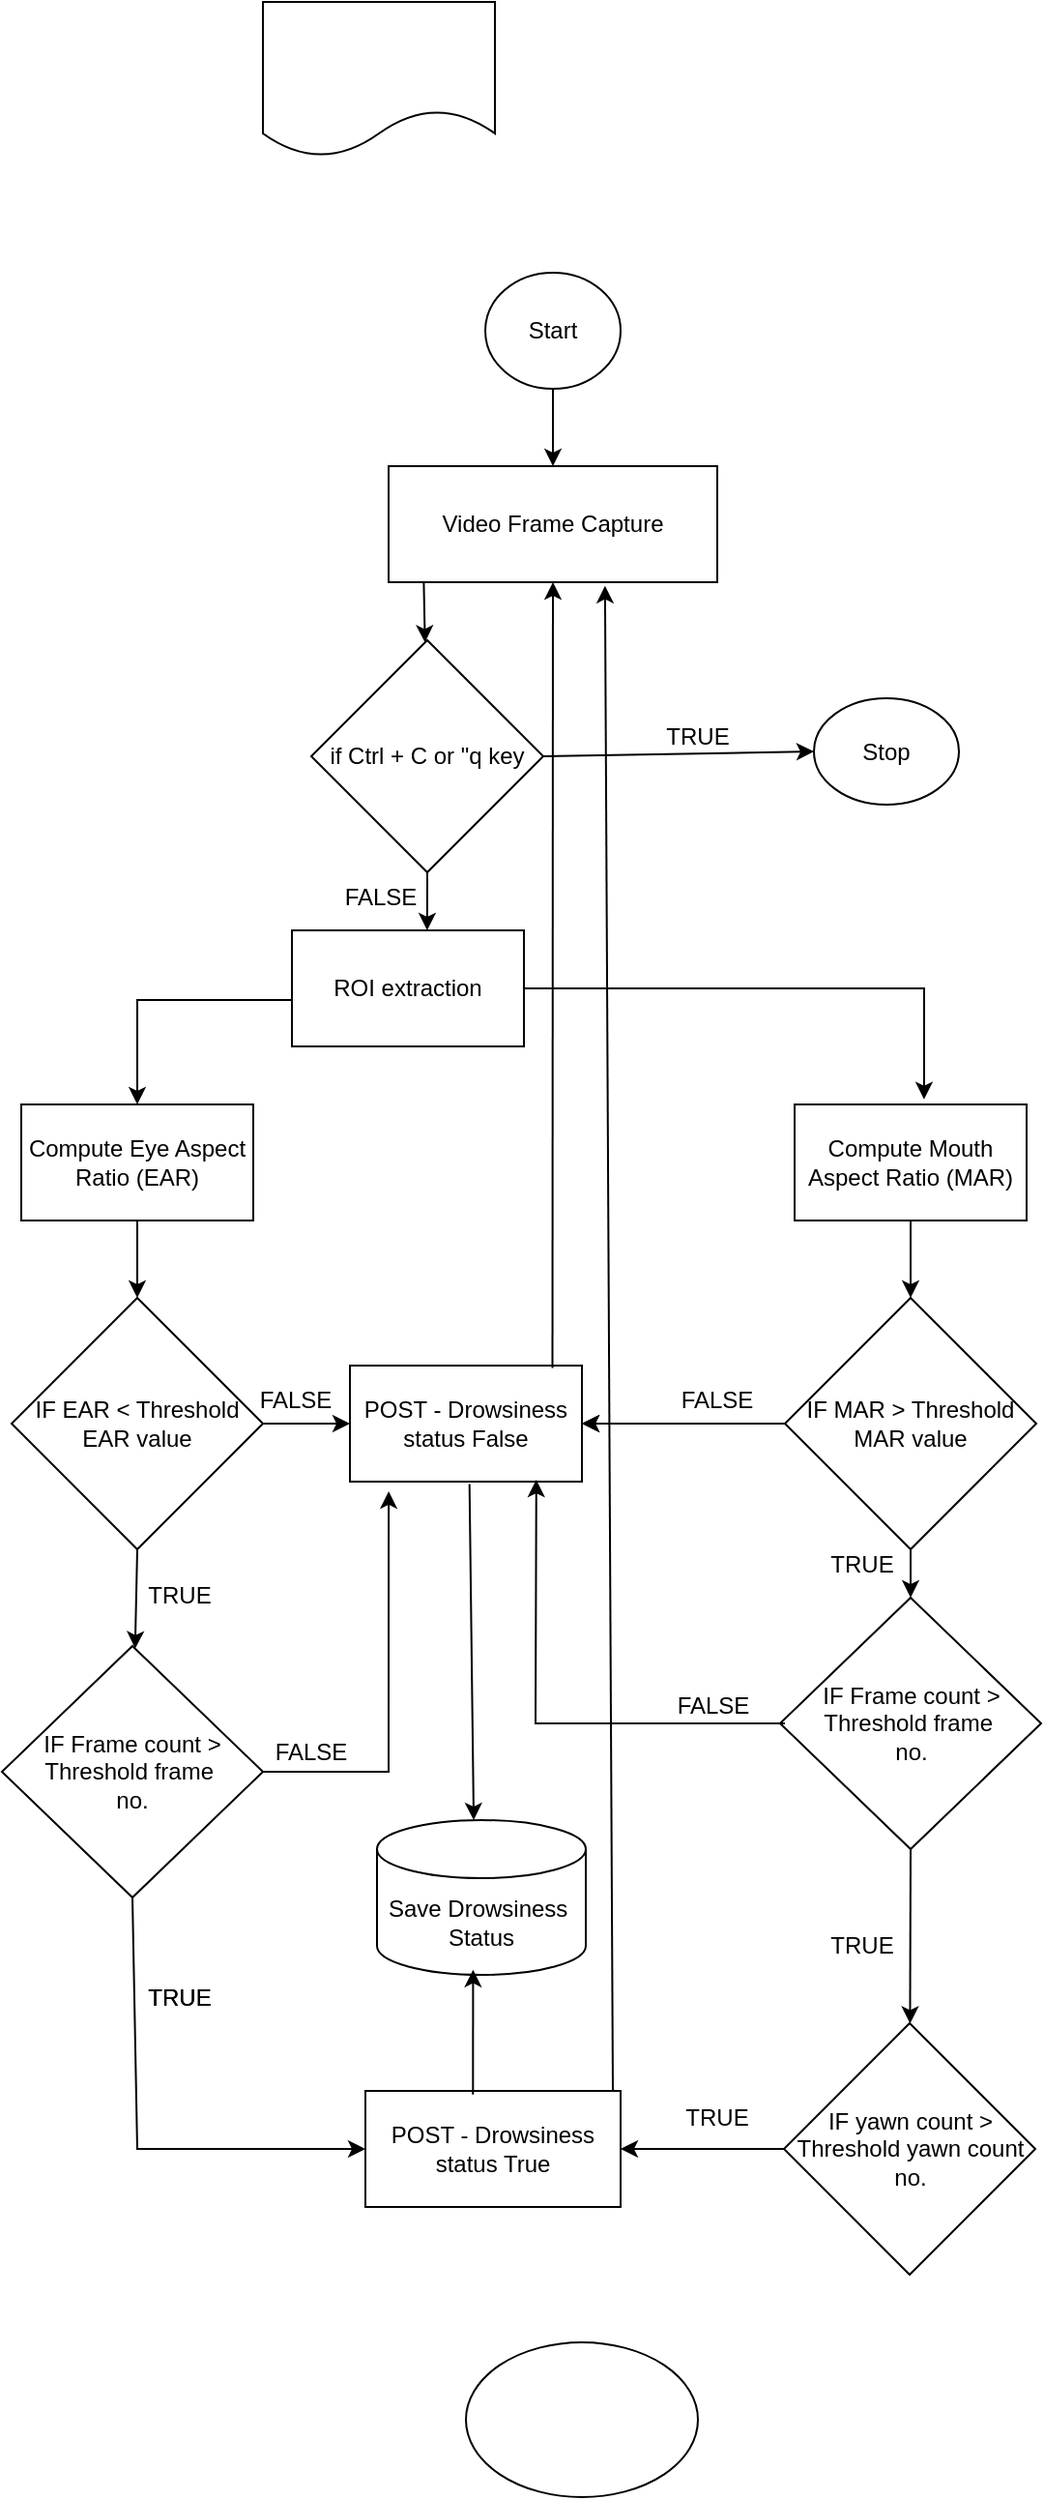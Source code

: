 <mxfile version="15.8.3" type="github">
  <diagram id="rIIhH8Boc3NlNeEUyPd1" name="Page-1">
    <mxGraphModel dx="1103" dy="1618" grid="1" gridSize="10" guides="1" tooltips="1" connect="1" arrows="1" fold="1" page="1" pageScale="1" pageWidth="850" pageHeight="1100" math="0" shadow="0">
      <root>
        <mxCell id="0" />
        <mxCell id="1" parent="0" />
        <mxCell id="Sgi27Xk1f2abm7ALGQn8-1" value="Start" style="ellipse;whiteSpace=wrap;html=1;" vertex="1" parent="1">
          <mxGeometry x="420" y="50" width="70" height="60" as="geometry" />
        </mxCell>
        <mxCell id="Sgi27Xk1f2abm7ALGQn8-2" value="Video Frame Capture" style="rounded=0;whiteSpace=wrap;html=1;" vertex="1" parent="1">
          <mxGeometry x="370" y="150" width="170" height="60" as="geometry" />
        </mxCell>
        <mxCell id="Sgi27Xk1f2abm7ALGQn8-3" value="if Ctrl + C or &quot;q key" style="rhombus;whiteSpace=wrap;html=1;" vertex="1" parent="1">
          <mxGeometry x="330" y="240" width="120" height="120" as="geometry" />
        </mxCell>
        <mxCell id="Sgi27Xk1f2abm7ALGQn8-4" value="Stop" style="ellipse;whiteSpace=wrap;html=1;" vertex="1" parent="1">
          <mxGeometry x="590" y="270" width="75" height="55" as="geometry" />
        </mxCell>
        <mxCell id="Sgi27Xk1f2abm7ALGQn8-5" value="ROI extraction" style="rounded=0;whiteSpace=wrap;html=1;" vertex="1" parent="1">
          <mxGeometry x="320" y="390" width="120" height="60" as="geometry" />
        </mxCell>
        <mxCell id="Sgi27Xk1f2abm7ALGQn8-6" value="Compute Eye Aspect Ratio (EAR)" style="rounded=0;whiteSpace=wrap;html=1;" vertex="1" parent="1">
          <mxGeometry x="180" y="480" width="120" height="60" as="geometry" />
        </mxCell>
        <mxCell id="Sgi27Xk1f2abm7ALGQn8-7" value="Compute Mouth Aspect Ratio (MAR)" style="rounded=0;whiteSpace=wrap;html=1;" vertex="1" parent="1">
          <mxGeometry x="580" y="480" width="120" height="60" as="geometry" />
        </mxCell>
        <mxCell id="Sgi27Xk1f2abm7ALGQn8-8" value="IF EAR &amp;lt; Threshold EAR value" style="rhombus;whiteSpace=wrap;html=1;" vertex="1" parent="1">
          <mxGeometry x="175" y="580" width="130" height="130" as="geometry" />
        </mxCell>
        <mxCell id="Sgi27Xk1f2abm7ALGQn8-40" value="" style="edgeStyle=orthogonalEdgeStyle;rounded=0;orthogonalLoop=1;jettySize=auto;html=1;" edge="1" parent="1" source="Sgi27Xk1f2abm7ALGQn8-9" target="Sgi27Xk1f2abm7ALGQn8-10">
          <mxGeometry relative="1" as="geometry" />
        </mxCell>
        <mxCell id="Sgi27Xk1f2abm7ALGQn8-9" value="IF MAR &amp;gt; Threshold&lt;br&gt;MAR value" style="rhombus;whiteSpace=wrap;html=1;" vertex="1" parent="1">
          <mxGeometry x="575" y="580" width="130" height="130" as="geometry" />
        </mxCell>
        <mxCell id="Sgi27Xk1f2abm7ALGQn8-10" value="POST - Drowsiness status False" style="rounded=0;whiteSpace=wrap;html=1;" vertex="1" parent="1">
          <mxGeometry x="350" y="615" width="120" height="60" as="geometry" />
        </mxCell>
        <mxCell id="Sgi27Xk1f2abm7ALGQn8-11" value="IF Frame count &amp;gt; Threshold frame&amp;nbsp;&lt;br&gt;no." style="rhombus;whiteSpace=wrap;html=1;" vertex="1" parent="1">
          <mxGeometry x="170" y="760" width="135" height="130" as="geometry" />
        </mxCell>
        <mxCell id="Sgi27Xk1f2abm7ALGQn8-12" value="&lt;span&gt;IF Frame count &amp;gt; Threshold frame&amp;nbsp;&lt;/span&gt;&lt;br&gt;&lt;span&gt;no.&lt;/span&gt;" style="rhombus;whiteSpace=wrap;html=1;" vertex="1" parent="1">
          <mxGeometry x="572.5" y="735" width="135" height="130" as="geometry" />
        </mxCell>
        <mxCell id="Sgi27Xk1f2abm7ALGQn8-13" value="IF yawn count &amp;gt; Threshold yawn count no." style="rhombus;whiteSpace=wrap;html=1;" vertex="1" parent="1">
          <mxGeometry x="574.5" y="955" width="130" height="130" as="geometry" />
        </mxCell>
        <mxCell id="Sgi27Xk1f2abm7ALGQn8-14" value="Save Drowsiness&amp;nbsp;&lt;br&gt;Status" style="shape=cylinder3;whiteSpace=wrap;html=1;boundedLbl=1;backgroundOutline=1;size=15;" vertex="1" parent="1">
          <mxGeometry x="364" y="850" width="108" height="80" as="geometry" />
        </mxCell>
        <mxCell id="Sgi27Xk1f2abm7ALGQn8-15" value="&lt;span&gt;POST - Drowsiness status True&lt;/span&gt;" style="rounded=0;whiteSpace=wrap;html=1;" vertex="1" parent="1">
          <mxGeometry x="358" y="990" width="132" height="60" as="geometry" />
        </mxCell>
        <mxCell id="Sgi27Xk1f2abm7ALGQn8-16" value="" style="endArrow=classic;html=1;rounded=0;exitX=1;exitY=0.5;exitDx=0;exitDy=0;entryX=0;entryY=0.5;entryDx=0;entryDy=0;" edge="1" parent="1" source="Sgi27Xk1f2abm7ALGQn8-3" target="Sgi27Xk1f2abm7ALGQn8-4">
          <mxGeometry width="50" height="50" relative="1" as="geometry">
            <mxPoint x="570" y="310" as="sourcePoint" />
            <mxPoint x="620" y="260" as="targetPoint" />
          </mxGeometry>
        </mxCell>
        <mxCell id="Sgi27Xk1f2abm7ALGQn8-17" value="" style="endArrow=classic;html=1;rounded=0;exitX=1;exitY=0.5;exitDx=0;exitDy=0;entryX=0.558;entryY=-0.044;entryDx=0;entryDy=0;entryPerimeter=0;" edge="1" parent="1" source="Sgi27Xk1f2abm7ALGQn8-5" target="Sgi27Xk1f2abm7ALGQn8-7">
          <mxGeometry width="50" height="50" relative="1" as="geometry">
            <mxPoint x="490" y="470" as="sourcePoint" />
            <mxPoint x="540" y="420" as="targetPoint" />
            <Array as="points">
              <mxPoint x="647" y="420" />
            </Array>
          </mxGeometry>
        </mxCell>
        <mxCell id="Sgi27Xk1f2abm7ALGQn8-18" value="" style="endArrow=classic;html=1;rounded=0;entryX=0.5;entryY=0;entryDx=0;entryDy=0;" edge="1" parent="1" target="Sgi27Xk1f2abm7ALGQn8-6">
          <mxGeometry width="50" height="50" relative="1" as="geometry">
            <mxPoint x="320" y="426" as="sourcePoint" />
            <mxPoint x="330" y="300" as="targetPoint" />
            <Array as="points">
              <mxPoint x="240" y="426" />
            </Array>
          </mxGeometry>
        </mxCell>
        <mxCell id="Sgi27Xk1f2abm7ALGQn8-19" value="" style="endArrow=classic;html=1;rounded=0;exitX=0.5;exitY=1;exitDx=0;exitDy=0;entryX=0.5;entryY=0;entryDx=0;entryDy=0;" edge="1" parent="1" source="Sgi27Xk1f2abm7ALGQn8-6" target="Sgi27Xk1f2abm7ALGQn8-8">
          <mxGeometry width="50" height="50" relative="1" as="geometry">
            <mxPoint x="280" y="600" as="sourcePoint" />
            <mxPoint x="330" y="550" as="targetPoint" />
          </mxGeometry>
        </mxCell>
        <mxCell id="Sgi27Xk1f2abm7ALGQn8-20" value="" style="endArrow=classic;html=1;rounded=0;exitX=0.5;exitY=1;exitDx=0;exitDy=0;" edge="1" parent="1" source="Sgi27Xk1f2abm7ALGQn8-7">
          <mxGeometry width="50" height="50" relative="1" as="geometry">
            <mxPoint x="700" y="600" as="sourcePoint" />
            <mxPoint x="640" y="580" as="targetPoint" />
          </mxGeometry>
        </mxCell>
        <mxCell id="Sgi27Xk1f2abm7ALGQn8-21" value="" style="endArrow=classic;html=1;rounded=0;exitX=0.5;exitY=1;exitDx=0;exitDy=0;entryX=0.5;entryY=0;entryDx=0;entryDy=0;" edge="1" parent="1" source="Sgi27Xk1f2abm7ALGQn8-9" target="Sgi27Xk1f2abm7ALGQn8-12">
          <mxGeometry width="50" height="50" relative="1" as="geometry">
            <mxPoint x="760" y="770" as="sourcePoint" />
            <mxPoint x="810" y="720" as="targetPoint" />
          </mxGeometry>
        </mxCell>
        <mxCell id="Sgi27Xk1f2abm7ALGQn8-22" value="" style="endArrow=classic;html=1;rounded=0;exitX=0.5;exitY=1;exitDx=0;exitDy=0;" edge="1" parent="1" source="Sgi27Xk1f2abm7ALGQn8-12" target="Sgi27Xk1f2abm7ALGQn8-13">
          <mxGeometry width="50" height="50" relative="1" as="geometry">
            <mxPoint x="670" y="930" as="sourcePoint" />
            <mxPoint x="720" y="880" as="targetPoint" />
          </mxGeometry>
        </mxCell>
        <mxCell id="Sgi27Xk1f2abm7ALGQn8-23" value="" style="endArrow=classic;html=1;rounded=0;exitX=0.5;exitY=1;exitDx=0;exitDy=0;" edge="1" parent="1" source="Sgi27Xk1f2abm7ALGQn8-8" target="Sgi27Xk1f2abm7ALGQn8-11">
          <mxGeometry width="50" height="50" relative="1" as="geometry">
            <mxPoint x="260" y="760" as="sourcePoint" />
            <mxPoint x="310" y="710" as="targetPoint" />
          </mxGeometry>
        </mxCell>
        <mxCell id="Sgi27Xk1f2abm7ALGQn8-24" value="" style="endArrow=classic;html=1;rounded=0;exitX=0.5;exitY=1;exitDx=0;exitDy=0;entryX=0;entryY=0.5;entryDx=0;entryDy=0;" edge="1" parent="1" source="Sgi27Xk1f2abm7ALGQn8-11" target="Sgi27Xk1f2abm7ALGQn8-15">
          <mxGeometry width="50" height="50" relative="1" as="geometry">
            <mxPoint x="280" y="940" as="sourcePoint" />
            <mxPoint x="330" y="890" as="targetPoint" />
            <Array as="points">
              <mxPoint x="240" y="1020" />
            </Array>
          </mxGeometry>
        </mxCell>
        <mxCell id="Sgi27Xk1f2abm7ALGQn8-25" value="" style="endArrow=classic;html=1;rounded=0;entryX=0.167;entryY=1.083;entryDx=0;entryDy=0;exitX=1;exitY=0.5;exitDx=0;exitDy=0;entryPerimeter=0;" edge="1" parent="1" source="Sgi27Xk1f2abm7ALGQn8-11" target="Sgi27Xk1f2abm7ALGQn8-10">
          <mxGeometry width="50" height="50" relative="1" as="geometry">
            <mxPoint x="360" y="750" as="sourcePoint" />
            <mxPoint x="410" y="700" as="targetPoint" />
            <Array as="points">
              <mxPoint x="370" y="825" />
            </Array>
          </mxGeometry>
        </mxCell>
        <mxCell id="Sgi27Xk1f2abm7ALGQn8-26" value="" style="endArrow=classic;html=1;rounded=0;entryX=0.315;entryY=0;entryDx=0;entryDy=0;entryPerimeter=0;exitX=0.382;exitY=1.021;exitDx=0;exitDy=0;exitPerimeter=0;" edge="1" parent="1">
          <mxGeometry width="50" height="50" relative="1" as="geometry">
            <mxPoint x="411.84" y="676.26" as="sourcePoint" />
            <mxPoint x="414.02" y="850" as="targetPoint" />
          </mxGeometry>
        </mxCell>
        <mxCell id="Sgi27Xk1f2abm7ALGQn8-28" value="" style="endArrow=classic;html=1;rounded=0;entryX=0.845;entryY=0.984;entryDx=0;entryDy=0;entryPerimeter=0;" edge="1" parent="1">
          <mxGeometry width="50" height="50" relative="1" as="geometry">
            <mxPoint x="575" y="800" as="sourcePoint" />
            <mxPoint x="446.4" y="674.04" as="targetPoint" />
            <Array as="points">
              <mxPoint x="446" y="800" />
            </Array>
          </mxGeometry>
        </mxCell>
        <mxCell id="Sgi27Xk1f2abm7ALGQn8-29" value="" style="endArrow=classic;html=1;rounded=0;entryX=0.275;entryY=0.967;entryDx=0;entryDy=0;entryPerimeter=0;exitX=0.297;exitY=0.031;exitDx=0;exitDy=0;exitPerimeter=0;" edge="1" parent="1">
          <mxGeometry width="50" height="50" relative="1" as="geometry">
            <mxPoint x="413.64" y="991.86" as="sourcePoint" />
            <mxPoint x="413.7" y="927.36" as="targetPoint" />
            <Array as="points" />
          </mxGeometry>
        </mxCell>
        <mxCell id="Sgi27Xk1f2abm7ALGQn8-30" value="" style="endArrow=classic;html=1;rounded=0;entryX=1;entryY=0.5;entryDx=0;entryDy=0;exitX=0;exitY=0.5;exitDx=0;exitDy=0;" edge="1" parent="1" source="Sgi27Xk1f2abm7ALGQn8-13" target="Sgi27Xk1f2abm7ALGQn8-15">
          <mxGeometry width="50" height="50" relative="1" as="geometry">
            <mxPoint x="510" y="1070" as="sourcePoint" />
            <mxPoint x="560" y="1020" as="targetPoint" />
          </mxGeometry>
        </mxCell>
        <mxCell id="Sgi27Xk1f2abm7ALGQn8-31" value="" style="endArrow=classic;html=1;rounded=0;entryX=0.5;entryY=1;entryDx=0;entryDy=0;exitX=0.873;exitY=0.021;exitDx=0;exitDy=0;exitPerimeter=0;" edge="1" parent="1" source="Sgi27Xk1f2abm7ALGQn8-10" target="Sgi27Xk1f2abm7ALGQn8-2">
          <mxGeometry width="50" height="50" relative="1" as="geometry">
            <mxPoint x="455" y="610" as="sourcePoint" />
            <mxPoint x="530" y="350" as="targetPoint" />
          </mxGeometry>
        </mxCell>
        <mxCell id="Sgi27Xk1f2abm7ALGQn8-33" value="" style="endArrow=classic;html=1;rounded=0;exitX=1;exitY=0;exitDx=0;exitDy=0;entryX=0.682;entryY=1.031;entryDx=0;entryDy=0;entryPerimeter=0;" edge="1" parent="1">
          <mxGeometry width="50" height="50" relative="1" as="geometry">
            <mxPoint x="486.0" y="990" as="sourcePoint" />
            <mxPoint x="481.94" y="211.86" as="targetPoint" />
          </mxGeometry>
        </mxCell>
        <mxCell id="Sgi27Xk1f2abm7ALGQn8-34" value="" style="endArrow=classic;html=1;rounded=0;exitX=0.5;exitY=1;exitDx=0;exitDy=0;" edge="1" parent="1" source="Sgi27Xk1f2abm7ALGQn8-1" target="Sgi27Xk1f2abm7ALGQn8-2">
          <mxGeometry width="50" height="50" relative="1" as="geometry">
            <mxPoint x="540" y="150" as="sourcePoint" />
            <mxPoint x="590" y="100" as="targetPoint" />
          </mxGeometry>
        </mxCell>
        <mxCell id="Sgi27Xk1f2abm7ALGQn8-35" value="" style="endArrow=classic;html=1;rounded=0;exitX=0.107;exitY=0.994;exitDx=0;exitDy=0;exitPerimeter=0;" edge="1" parent="1" source="Sgi27Xk1f2abm7ALGQn8-2" target="Sgi27Xk1f2abm7ALGQn8-3">
          <mxGeometry width="50" height="50" relative="1" as="geometry">
            <mxPoint x="430" y="260" as="sourcePoint" />
            <mxPoint x="480" y="210" as="targetPoint" />
          </mxGeometry>
        </mxCell>
        <mxCell id="Sgi27Xk1f2abm7ALGQn8-36" value="" style="endArrow=classic;html=1;rounded=0;exitX=0.5;exitY=1;exitDx=0;exitDy=0;entryX=0.583;entryY=0;entryDx=0;entryDy=0;entryPerimeter=0;" edge="1" parent="1" source="Sgi27Xk1f2abm7ALGQn8-3" target="Sgi27Xk1f2abm7ALGQn8-5">
          <mxGeometry width="50" height="50" relative="1" as="geometry">
            <mxPoint x="400" y="410" as="sourcePoint" />
            <mxPoint x="450" y="360" as="targetPoint" />
          </mxGeometry>
        </mxCell>
        <mxCell id="Sgi27Xk1f2abm7ALGQn8-37" value="FALSE" style="text;html=1;strokeColor=none;fillColor=none;align=center;verticalAlign=middle;whiteSpace=wrap;rounded=0;" vertex="1" parent="1">
          <mxGeometry x="300" y="800" width="60" height="30" as="geometry" />
        </mxCell>
        <mxCell id="Sgi27Xk1f2abm7ALGQn8-38" value="FALSE" style="text;html=1;strokeColor=none;fillColor=none;align=center;verticalAlign=middle;whiteSpace=wrap;rounded=0;" vertex="1" parent="1">
          <mxGeometry x="507.5" y="776" width="60" height="30" as="geometry" />
        </mxCell>
        <mxCell id="Sgi27Xk1f2abm7ALGQn8-39" value="" style="endArrow=classic;html=1;rounded=0;" edge="1" parent="1" target="Sgi27Xk1f2abm7ALGQn8-10">
          <mxGeometry width="50" height="50" relative="1" as="geometry">
            <mxPoint x="570" y="645" as="sourcePoint" />
            <mxPoint x="610" y="630" as="targetPoint" />
          </mxGeometry>
        </mxCell>
        <mxCell id="Sgi27Xk1f2abm7ALGQn8-41" value="TRUE" style="text;html=1;strokeColor=none;fillColor=none;align=center;verticalAlign=middle;whiteSpace=wrap;rounded=0;" vertex="1" parent="1">
          <mxGeometry x="585" y="900" width="60" height="30" as="geometry" />
        </mxCell>
        <mxCell id="Sgi27Xk1f2abm7ALGQn8-42" value="" style="endArrow=classic;html=1;rounded=0;exitX=1;exitY=0.5;exitDx=0;exitDy=0;entryX=0;entryY=0.5;entryDx=0;entryDy=0;" edge="1" parent="1" source="Sgi27Xk1f2abm7ALGQn8-8" target="Sgi27Xk1f2abm7ALGQn8-10">
          <mxGeometry width="50" height="50" relative="1" as="geometry">
            <mxPoint x="320" y="680" as="sourcePoint" />
            <mxPoint x="370" y="630" as="targetPoint" />
          </mxGeometry>
        </mxCell>
        <mxCell id="Sgi27Xk1f2abm7ALGQn8-43" value="FALSE" style="text;html=1;strokeColor=none;fillColor=none;align=center;verticalAlign=middle;whiteSpace=wrap;rounded=0;" vertex="1" parent="1">
          <mxGeometry x="292" y="618" width="60" height="30" as="geometry" />
        </mxCell>
        <mxCell id="Sgi27Xk1f2abm7ALGQn8-44" value="FALSE" style="text;html=1;strokeColor=none;fillColor=none;align=center;verticalAlign=middle;whiteSpace=wrap;rounded=0;" vertex="1" parent="1">
          <mxGeometry x="510" y="618" width="60" height="30" as="geometry" />
        </mxCell>
        <mxCell id="Sgi27Xk1f2abm7ALGQn8-45" value="TRUE" style="text;html=1;strokeColor=none;fillColor=none;align=center;verticalAlign=middle;whiteSpace=wrap;rounded=0;" vertex="1" parent="1">
          <mxGeometry x="585" y="703" width="60" height="30" as="geometry" />
        </mxCell>
        <mxCell id="Sgi27Xk1f2abm7ALGQn8-46" value="FALSE" style="text;html=1;strokeColor=none;fillColor=none;align=center;verticalAlign=middle;whiteSpace=wrap;rounded=0;" vertex="1" parent="1">
          <mxGeometry x="336" y="358" width="60" height="30" as="geometry" />
        </mxCell>
        <mxCell id="Sgi27Xk1f2abm7ALGQn8-47" value="TRUE" style="text;html=1;strokeColor=none;fillColor=none;align=center;verticalAlign=middle;whiteSpace=wrap;rounded=0;" vertex="1" parent="1">
          <mxGeometry x="500" y="275" width="60" height="30" as="geometry" />
        </mxCell>
        <mxCell id="Sgi27Xk1f2abm7ALGQn8-48" value="TRUE" style="text;html=1;strokeColor=none;fillColor=none;align=center;verticalAlign=middle;whiteSpace=wrap;rounded=0;" vertex="1" parent="1">
          <mxGeometry x="232" y="720" width="60" height="27" as="geometry" />
        </mxCell>
        <mxCell id="Sgi27Xk1f2abm7ALGQn8-49" value="TRUE" style="text;html=1;strokeColor=none;fillColor=none;align=center;verticalAlign=middle;whiteSpace=wrap;rounded=0;" vertex="1" parent="1">
          <mxGeometry x="232" y="928" width="60" height="27" as="geometry" />
        </mxCell>
        <mxCell id="Sgi27Xk1f2abm7ALGQn8-50" value="TRUE" style="text;html=1;strokeColor=none;fillColor=none;align=center;verticalAlign=middle;whiteSpace=wrap;rounded=0;" vertex="1" parent="1">
          <mxGeometry x="232" y="928" width="60" height="27" as="geometry" />
        </mxCell>
        <mxCell id="Sgi27Xk1f2abm7ALGQn8-51" value="TRUE" style="text;html=1;strokeColor=none;fillColor=none;align=center;verticalAlign=middle;whiteSpace=wrap;rounded=0;" vertex="1" parent="1">
          <mxGeometry x="510" y="990" width="60" height="27" as="geometry" />
        </mxCell>
        <mxCell id="Sgi27Xk1f2abm7ALGQn8-52" value="" style="ellipse;whiteSpace=wrap;html=1;" vertex="1" parent="1">
          <mxGeometry x="410" y="1120" width="120" height="80" as="geometry" />
        </mxCell>
        <mxCell id="Sgi27Xk1f2abm7ALGQn8-53" value="" style="shape=document;whiteSpace=wrap;html=1;boundedLbl=1;" vertex="1" parent="1">
          <mxGeometry x="305" y="-90" width="120" height="80" as="geometry" />
        </mxCell>
      </root>
    </mxGraphModel>
  </diagram>
</mxfile>

